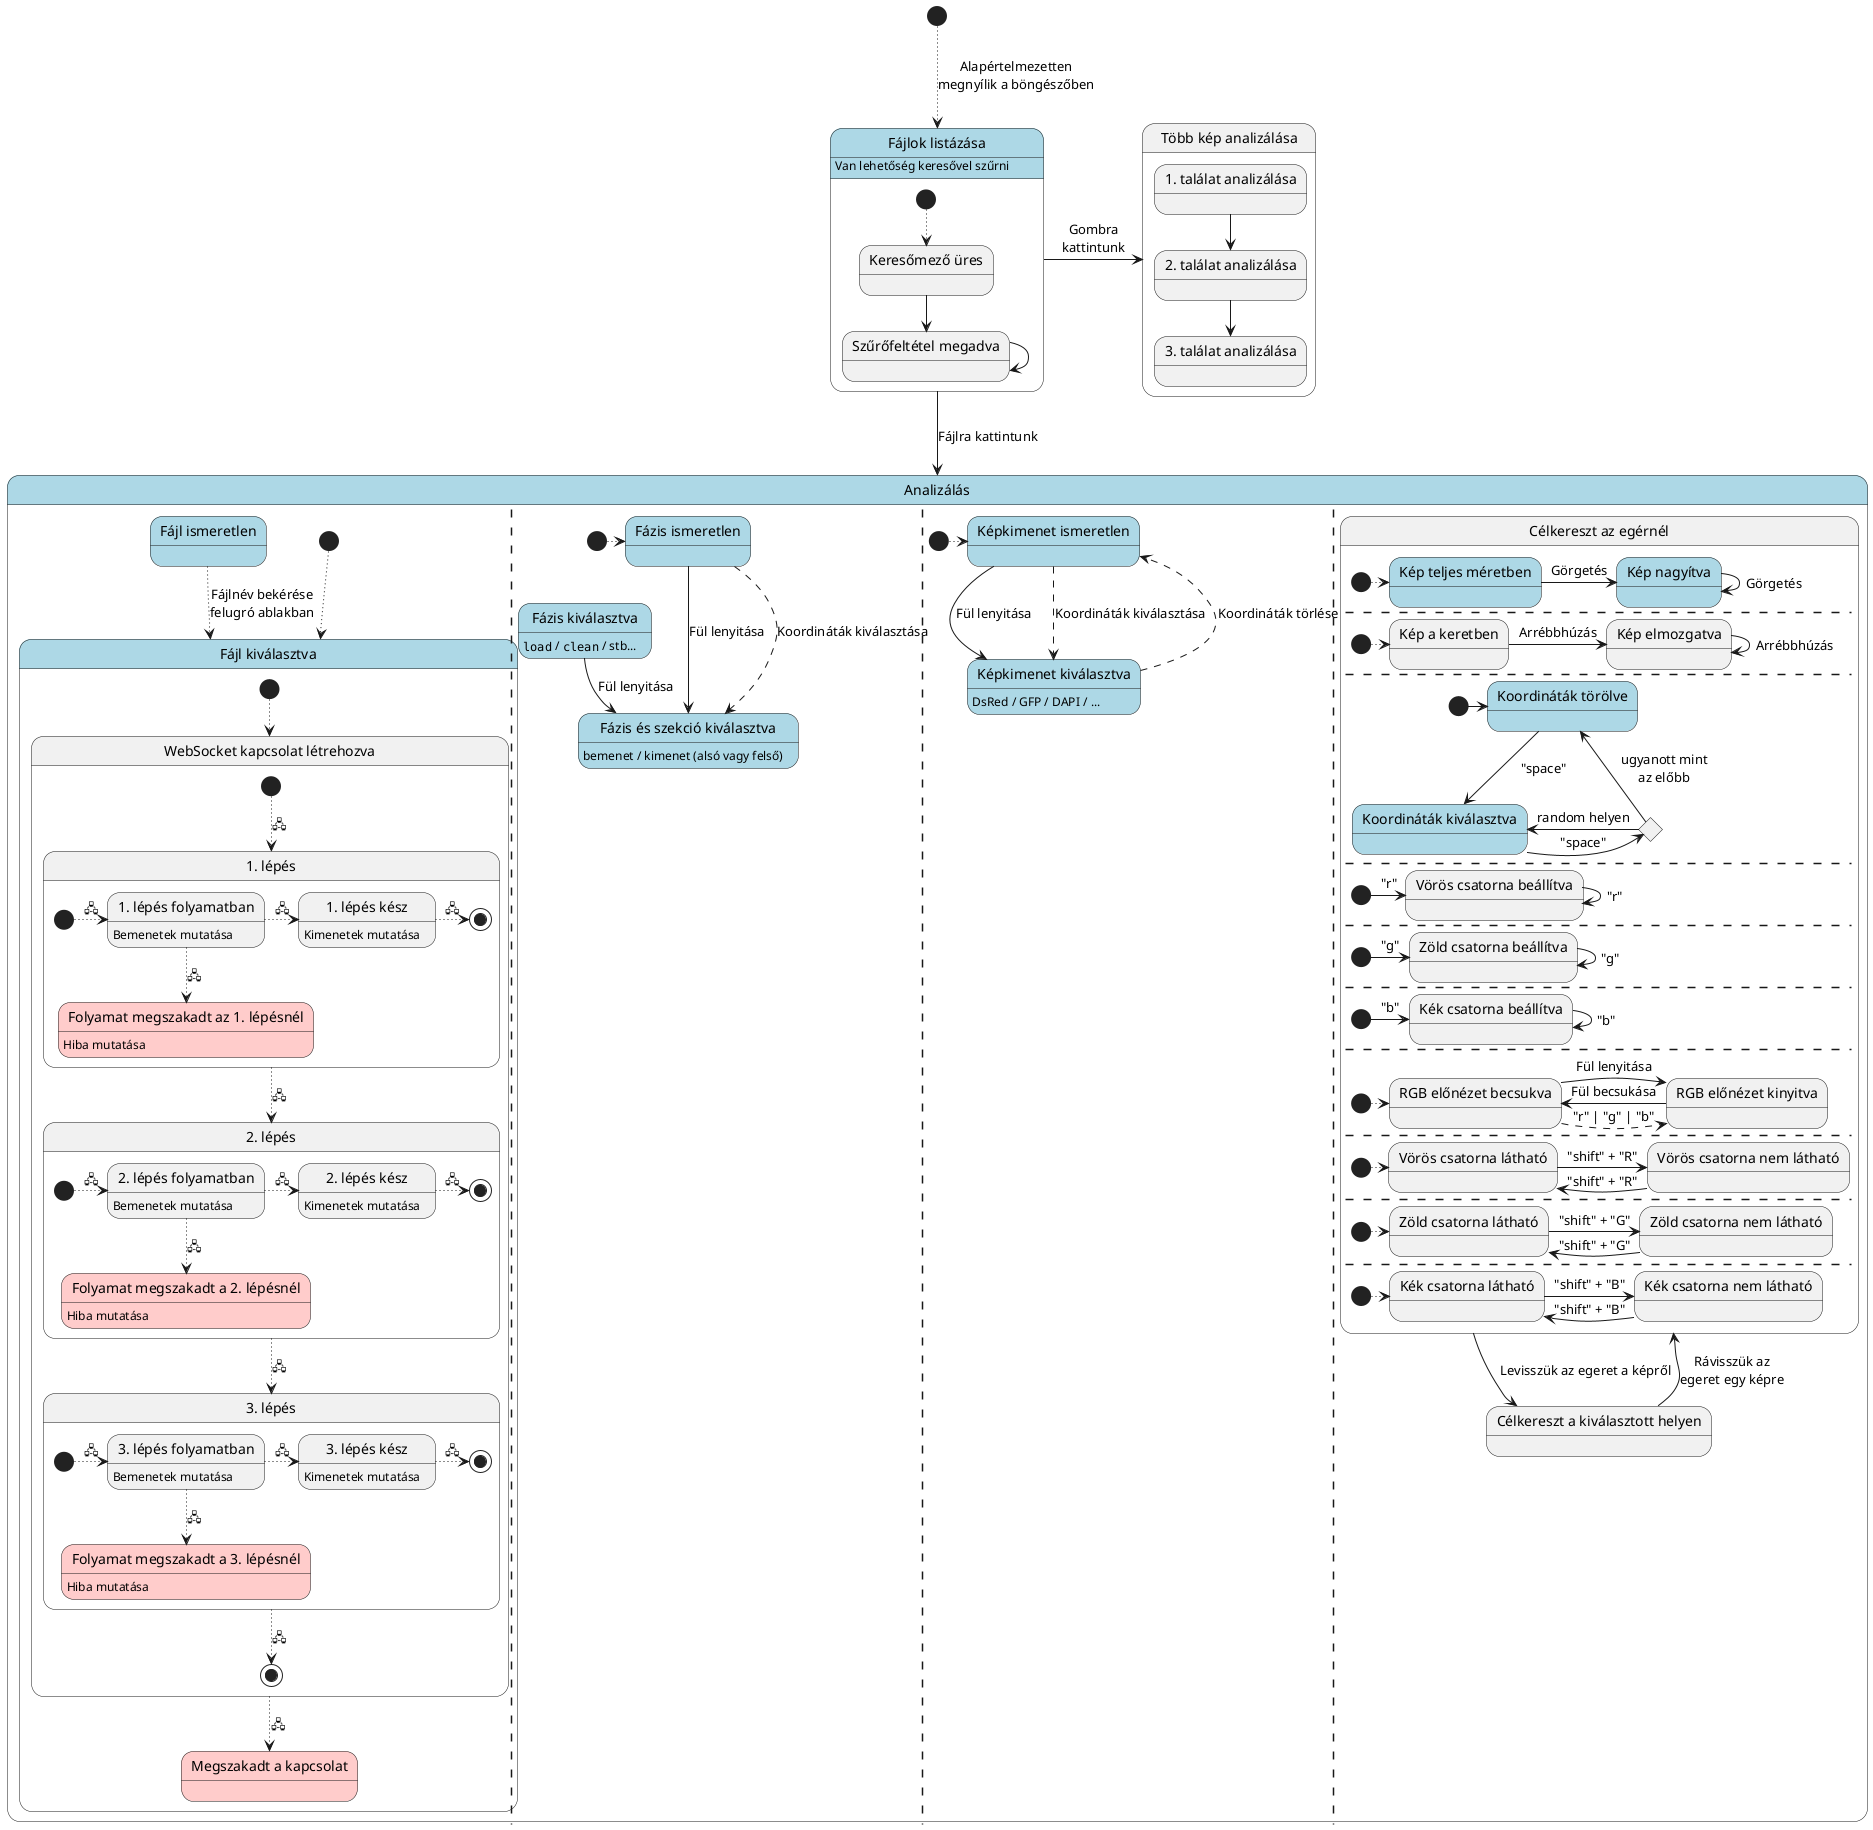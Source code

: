 @startuml

[*] -[dotted]-> list: Alapértelmezetten\nmegnyílik a böngészőben
list --> analyze: Fájlra kattintunk

state "Fájlok listázása" as list #lightBlue {
    [*] -[dotted]-> noFilter
    noFilter --> filtered
    filtered --> filtered
    state "Keresőmező üres" as noFilter
    state "Szűrőfeltétel megadva" as filtered
}
list: Van lehetőség keresővel szűrni

state "Analizálás" as analyze #lightBlue {
    state "Fájl ismeretlen" as fileUnknown #lightBlue
    state "Fájl kiválasztva" as fileKnownAndAnalyzing #lightBlue {
        state "WebSocket kapcsolat létrehozva" as connected {
            state "1. lépés" as analyzing1 {
                state "1. lépés folyamatban" as got1inputs: Bemenetek mutatása
                state "1. lépés kész" as got1outputs: Kimenetek mutatása
                state "Folyamat megszakadt az 1. lépésnél" as got1error #FFCCCB: Hiba mutatása
            
                [*] -[dotted]> got1inputs: 🖧
                got1inputs -[dotted]> got1outputs: 🖧
                got1outputs -[dotted]> [*]: 🖧
                got1inputs -[dotted]-> got1error: 🖧
            }
                    
            state "2. lépés" as analyzing2 {
                state "2. lépés folyamatban" as got2inputs: Bemenetek mutatása
                state "2. lépés kész" as got2outputs: Kimenetek mutatása
                state "Folyamat megszakadt a 2. lépésnél" as got2error #FFCCCB: Hiba mutatása
            
                [*] -[dotted]> got2inputs: 🖧
                got2inputs -[dotted]> got2outputs: 🖧
                got2outputs -[dotted]> [*]: 🖧
                got2inputs -[dotted]-> got2error: 🖧
            }
        
            state "3. lépés" as analyzing3 {
                state "3. lépés folyamatban" as got3inputs: Bemenetek mutatása
                state "3. lépés kész" as got3outputs: Kimenetek mutatása
                state "Folyamat megszakadt a 3. lépésnél" as got3error #FFCCCB: Hiba mutatása
            
                [*] -[dotted]> got3inputs: 🖧
                got3inputs -[dotted]> got3outputs: 🖧
                got3outputs -[dotted]> [*]: 🖧
                got3inputs -[dotted]-> got3error: 🖧
            }
                
            [*] -[dotted]-> analyzing1: 🖧
            analyzing1 -[dotted]-> analyzing2: 🖧
            analyzing2 -[dotted]-> analyzing3: 🖧
            analyzing3 -[dotted]-> [*]: 🖧
        }
        
        state "Megszakadt a kapcsolat" as wsError #FFCCCB
        
        [*] -[dotted]-> connected
        'connected -[dotted]-> [*]: 🖧
        connected -[dotted]-> wsError: 🖧
    }

    fileUnknown -[dotted]-> fileKnownAndAnalyzing: Fájlnév bekérése\nfelugró ablakban
    [*] -[dotted]-> fileKnownAndAnalyzing

    ||

    state "Fázis ismeretlen" as phaseUnknown #lightBlue
    state "Fázis kiválasztva" as phaseSelected #lightBlue: ""load"" / ""clean"" / stb...
    state "Fázis és szekció kiválasztva" as sectionSelected #lightBlue: bemenet / kimenet (alsó vagy felső)

    [*] -[dotted]> phaseUnknown
    phaseUnknown -[hidden]-> phaseSelected
    phaseSelected --> sectionSelected: Fül lenyitása
    
    phaseUnknown ---> sectionSelected: Fül lenyitása

    phaseUnknown -[dashed]--> sectionSelected: Koordináták kiválasztása

    ||
    
    state "Képkimenet ismeretlen" as outputUnknown #lightBlue
    state "Képkimenet kiválasztva" as outputSelected #lightBlue: DsRed / GFP / DAPI / ...
    
    [*] -[dotted]> outputUnknown
    outputUnknown --> outputSelected: Fül lenyitása

    outputUnknown -[dashed]--> outputSelected: Koordináták kiválasztása
    outputSelected -[dashed]--> outputUnknown: Koordináták törlése

    --

    state "Célkereszt az egérnél" as hover {
        state "Kép teljes méretben" as zoomUnknown #lightBlue
        state "Kép nagyítva" as zoomSelected #lightBlue

        [*] -[dotted]> zoomUnknown
        zoomUnknown -> zoomSelected: Görgetés
        zoomSelected -> zoomSelected: Görgetés

        --

        state "Kép a keretben" as movedUnknown
        state "Kép elmozgatva" as movedSelected

        [*] -[dotted]> movedUnknown
        movedUnknown -> movedSelected: Arrébbhúzás
        movedSelected -> movedSelected: Arrébbhúzás

        --

        state "Koordináták törölve" as coordinatesUnknown #lightBlue
        state spacePressed <<choice>>
        state "Koordináták kiválasztva" as coordinatesSelected #lightBlue

        [*] -r-> coordinatesUnknown
        coordinatesUnknown --> coordinatesSelected: "space"
        coordinatesSelected -r-> spacePressed: "space"
        spacePressed -l-> coordinatesSelected: random helyen
        spacePressed -l-> coordinatesUnknown: ugyanott mint\naz előbb

        --

        state "Vörös csatorna beállítva" as redSelected
        [*] -> redSelected: "r"
        redSelected -> redSelected: "r"

        --

        state "Zöld csatorna beállítva" as greenSelected
        [*] -> greenSelected: "g"
        greenSelected -> greenSelected: "g"

        --

        state "Kék csatorna beállítva" as lightBlueSelected
        [*] -> lightBlueSelected: "b"
        lightBlueSelected -> lightBlueSelected: "b"

        --

        state "RGB előnézet becsukva" as compositePreviewCollapsed
        state "RGB előnézet kinyitva" as compositePreviewOpen
        
        [*] -[dotted]> compositePreviewCollapsed
        compositePreviewCollapsed -> compositePreviewOpen: Fül lenyitása
        compositePreviewOpen -> compositePreviewCollapsed: Fül becsukása
        compositePreviewCollapsed -[dashed]> compositePreviewOpen: "r" | "g" | "b"
        
        --
        
        state "Vörös csatorna látható" as redVisible
        state "Vörös csatorna nem látható" as redInvisible
        
        [*] -[dotted]> redVisible
        redVisible -> redInvisible: "shift" + "R"
        redInvisible -> redVisible: "shift" + "R"
    
        --
        
        state "Zöld csatorna látható" as greenVisible
        state "Zöld csatorna nem látható" as greenInvisible
        
        [*] -[dotted]> greenVisible
        greenVisible -> greenInvisible: "shift" + "G"
        greenInvisible -> greenVisible: "shift" + "G"
    
        --
        
        state "Kék csatorna látható" as lightBlueVisible
        state "Kék csatorna nem látható" as lightBlueInvisible
        
        [*] -[dotted]> lightBlueVisible
        lightBlueVisible -> lightBlueInvisible: "shift" + "B"
        lightBlueInvisible -> lightBlueVisible: "shift" + "B"
    }

    state "Célkereszt a kiválasztott helyen" as noHover

    noHover --> hover: Rávisszük az\negeret egy képre
    hover --> noHover: Levisszük az egeret a képről
}

state "Több kép analizálása" as analyzeAll {
    state "1. találat analizálása" as a1
    state "2. találat analizálása" as a2
    state "3. találat analizálása" as a3
    a1 --> a2
    a2 --> a3
}

list -> analyzeAll: Gombra\nkattintunk

@enduml